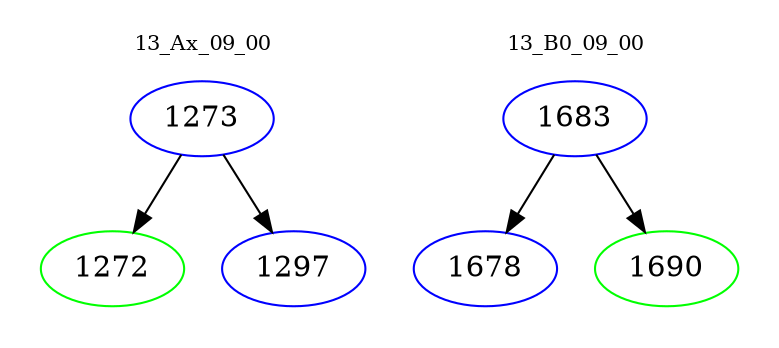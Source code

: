 digraph{
subgraph cluster_0 {
color = white
label = "13_Ax_09_00";
fontsize=10;
T0_1273 [label="1273", color="blue"]
T0_1273 -> T0_1272 [color="black"]
T0_1272 [label="1272", color="green"]
T0_1273 -> T0_1297 [color="black"]
T0_1297 [label="1297", color="blue"]
}
subgraph cluster_1 {
color = white
label = "13_B0_09_00";
fontsize=10;
T1_1683 [label="1683", color="blue"]
T1_1683 -> T1_1678 [color="black"]
T1_1678 [label="1678", color="blue"]
T1_1683 -> T1_1690 [color="black"]
T1_1690 [label="1690", color="green"]
}
}
